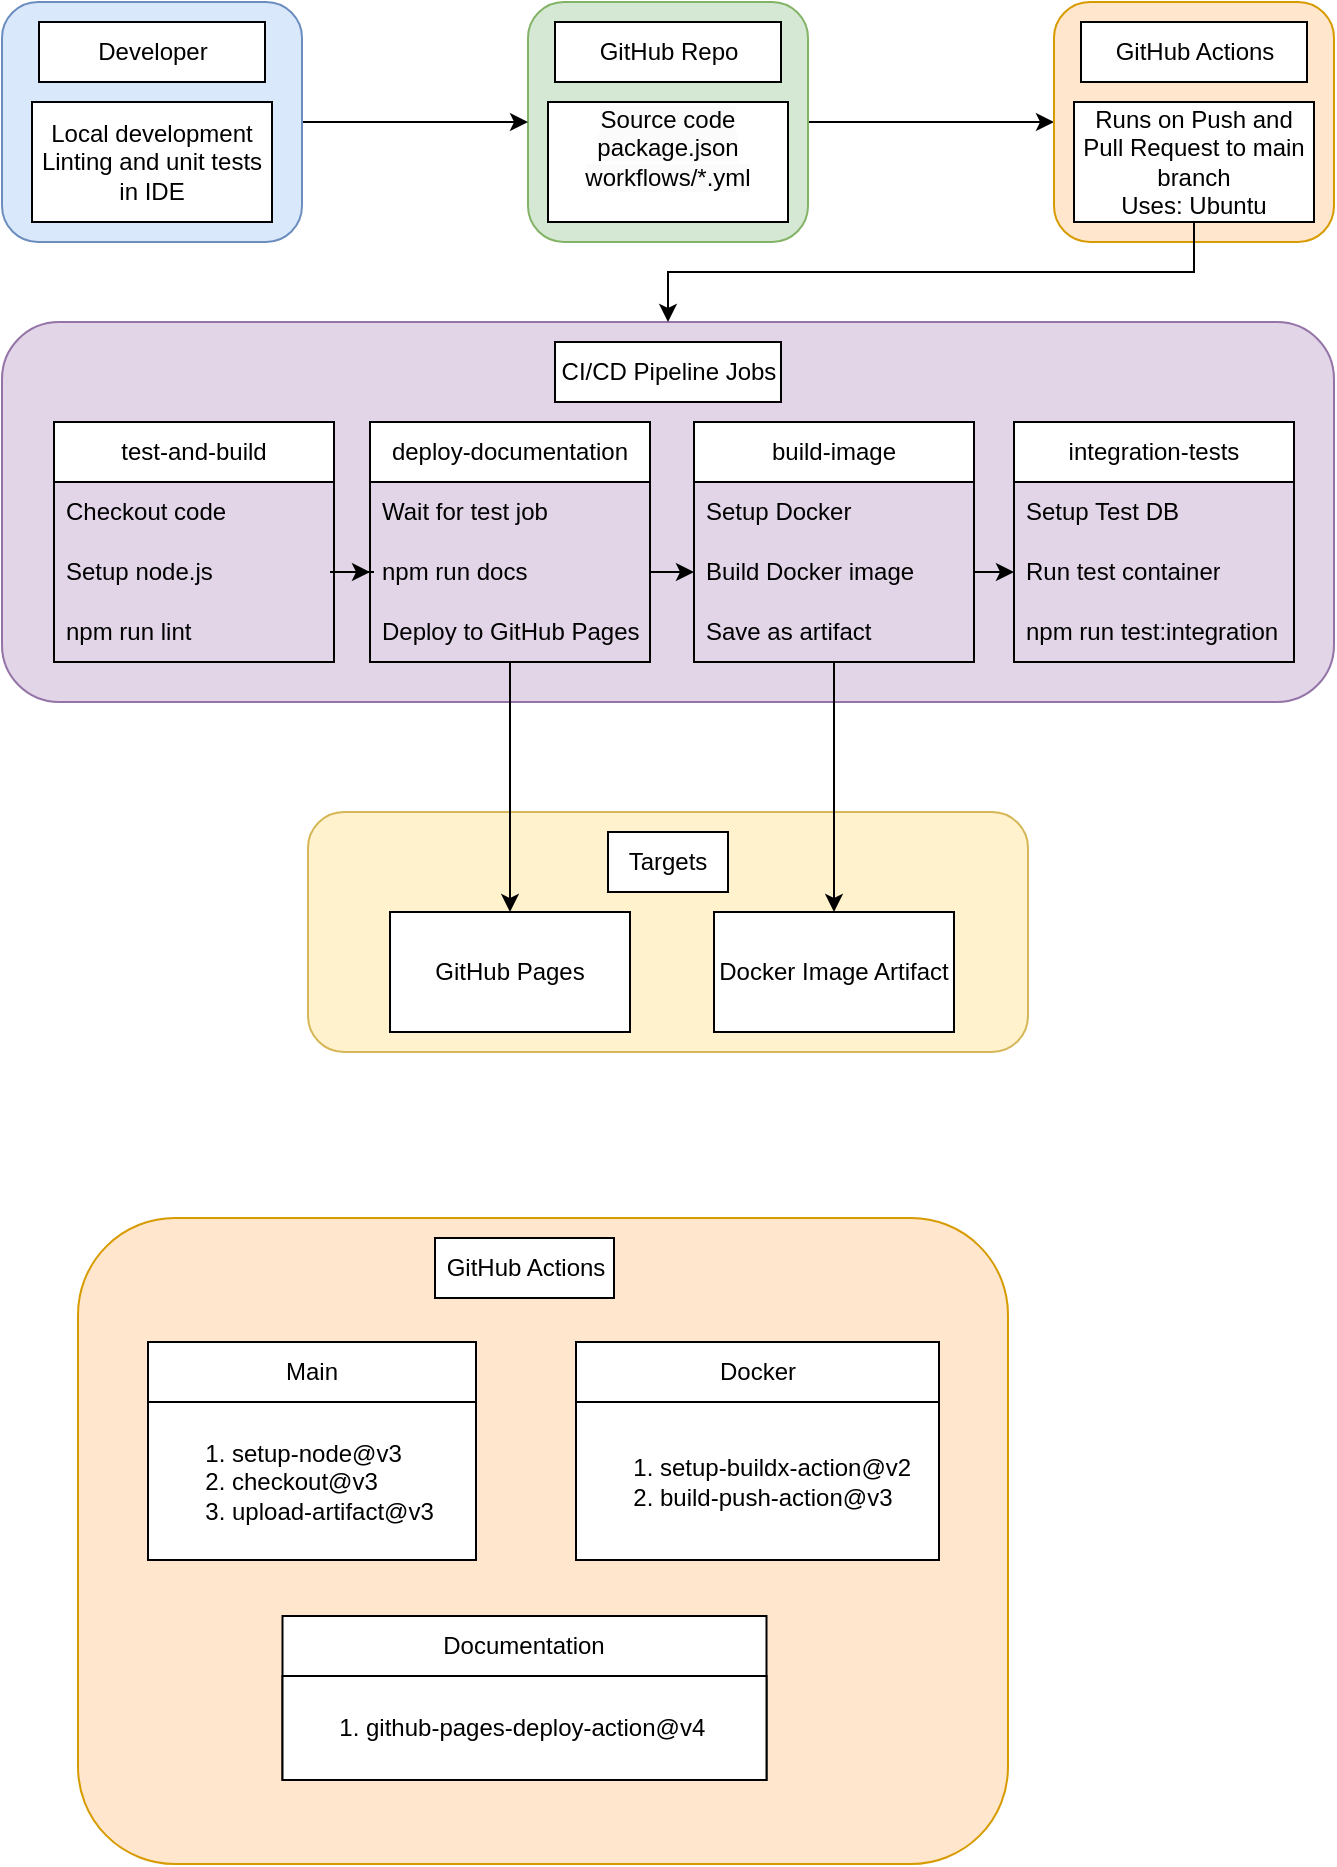<mxfile version="26.1.0">
  <diagram name="Page-1" id="B3QpThRbOsUYzDxGMFVO">
    <mxGraphModel dx="814" dy="506" grid="0" gridSize="10" guides="1" tooltips="1" connect="1" arrows="1" fold="1" page="1" pageScale="1" pageWidth="827" pageHeight="1169" math="0" shadow="0">
      <root>
        <mxCell id="0" />
        <mxCell id="1" parent="0" />
        <mxCell id="GJEbGvXho68b4_iTo__U-31" value="" style="rounded=1;whiteSpace=wrap;html=1;fillColor=#fff2cc;strokeColor=#d6b656;" vertex="1" parent="1">
          <mxGeometry x="267" y="465" width="360" height="120" as="geometry" />
        </mxCell>
        <mxCell id="GJEbGvXho68b4_iTo__U-47" style="edgeStyle=orthogonalEdgeStyle;rounded=0;orthogonalLoop=1;jettySize=auto;html=1;exitX=1;exitY=0.5;exitDx=0;exitDy=0;entryX=0;entryY=0.5;entryDx=0;entryDy=0;" edge="1" parent="1" source="GJEbGvXho68b4_iTo__U-29" target="GJEbGvXho68b4_iTo__U-30">
          <mxGeometry relative="1" as="geometry" />
        </mxCell>
        <mxCell id="GJEbGvXho68b4_iTo__U-29" value="" style="rounded=1;whiteSpace=wrap;html=1;fillColor=#d5e8d4;strokeColor=#82b366;" vertex="1" parent="1">
          <mxGeometry x="377" y="60" width="140" height="120" as="geometry" />
        </mxCell>
        <mxCell id="GJEbGvXho68b4_iTo__U-30" value="" style="rounded=1;whiteSpace=wrap;html=1;fillColor=#ffe6cc;strokeColor=#d79b00;" vertex="1" parent="1">
          <mxGeometry x="640" y="60" width="140" height="120" as="geometry" />
        </mxCell>
        <mxCell id="GJEbGvXho68b4_iTo__U-46" style="edgeStyle=orthogonalEdgeStyle;rounded=0;orthogonalLoop=1;jettySize=auto;html=1;entryX=0;entryY=0.5;entryDx=0;entryDy=0;" edge="1" parent="1" source="GJEbGvXho68b4_iTo__U-1" target="GJEbGvXho68b4_iTo__U-29">
          <mxGeometry relative="1" as="geometry" />
        </mxCell>
        <mxCell id="GJEbGvXho68b4_iTo__U-1" value="" style="rounded=1;whiteSpace=wrap;html=1;fillColor=#dae8fc;strokeColor=#6c8ebf;" vertex="1" parent="1">
          <mxGeometry x="114" y="60" width="150" height="120" as="geometry" />
        </mxCell>
        <mxCell id="GJEbGvXho68b4_iTo__U-4" value="" style="rounded=1;whiteSpace=wrap;html=1;fillColor=#e1d5e7;strokeColor=#9673a6;" vertex="1" parent="1">
          <mxGeometry x="114" y="220" width="666" height="190" as="geometry" />
        </mxCell>
        <mxCell id="GJEbGvXho68b4_iTo__U-6" value="Local development&lt;br&gt;Linting and unit tests in IDE" style="rounded=0;whiteSpace=wrap;html=1;" vertex="1" parent="1">
          <mxGeometry x="129" y="110" width="120" height="60" as="geometry" />
        </mxCell>
        <UserObject label="&#xa;&lt;span style=&quot;color: rgb(0, 0, 0); font-family: Helvetica; font-size: 12px; font-style: normal; font-variant-ligatures: normal; font-variant-caps: normal; font-weight: 400; letter-spacing: normal; orphans: 2; text-align: center; text-indent: 0px; text-transform: none; widows: 2; word-spacing: 0px; -webkit-text-stroke-width: 0px; white-space: normal; background-color: rgb(251, 251, 251); text-decoration-thickness: initial; text-decoration-style: initial; text-decoration-color: initial; display: inline !important; float: none;&quot;&gt;Source code&lt;/span&gt;&lt;br style=&quot;forced-color-adjust: none; color: rgb(0, 0, 0); font-family: Helvetica; font-size: 12px; font-style: normal; font-variant-ligatures: normal; font-variant-caps: normal; font-weight: 400; letter-spacing: normal; orphans: 2; text-align: center; text-indent: 0px; text-transform: none; widows: 2; word-spacing: 0px; -webkit-text-stroke-width: 0px; white-space: normal; background-color: rgb(251, 251, 251); text-decoration-thickness: initial; text-decoration-style: initial; text-decoration-color: initial;&quot;&gt;&lt;span style=&quot;color: rgb(0, 0, 0); font-family: Helvetica; font-size: 12px; font-style: normal; font-variant-ligatures: normal; font-variant-caps: normal; font-weight: 400; letter-spacing: normal; orphans: 2; text-align: center; text-indent: 0px; text-transform: none; widows: 2; word-spacing: 0px; -webkit-text-stroke-width: 0px; white-space: normal; background-color: rgb(251, 251, 251); text-decoration-thickness: initial; text-decoration-style: initial; text-decoration-color: initial; display: inline !important; float: none;&quot;&gt;package.json&lt;/span&gt;&lt;div style=&quot;forced-color-adjust: none; color: rgb(0, 0, 0); font-family: Helvetica; font-size: 12px; font-style: normal; font-variant-ligatures: normal; font-variant-caps: normal; font-weight: 400; letter-spacing: normal; orphans: 2; text-align: center; text-indent: 0px; text-transform: none; widows: 2; word-spacing: 0px; -webkit-text-stroke-width: 0px; white-space: normal; background-color: rgb(251, 251, 251); text-decoration-thickness: initial; text-decoration-style: initial; text-decoration-color: initial;&quot;&gt;workflows/*.yml&lt;/div&gt;&#xa;&#xa;" link="&#xa;&lt;span style=&quot;color: rgb(0, 0, 0); font-family: Helvetica; font-size: 12px; font-style: normal; font-variant-ligatures: normal; font-variant-caps: normal; font-weight: 400; letter-spacing: normal; orphans: 2; text-align: center; text-indent: 0px; text-transform: none; widows: 2; word-spacing: 0px; -webkit-text-stroke-width: 0px; white-space: normal; background-color: rgb(251, 251, 251); text-decoration-thickness: initial; text-decoration-style: initial; text-decoration-color: initial; display: inline !important; float: none;&quot;&gt;Source code&lt;/span&gt;&lt;br style=&quot;forced-color-adjust: none; color: rgb(0, 0, 0); font-family: Helvetica; font-size: 12px; font-style: normal; font-variant-ligatures: normal; font-variant-caps: normal; font-weight: 400; letter-spacing: normal; orphans: 2; text-align: center; text-indent: 0px; text-transform: none; widows: 2; word-spacing: 0px; -webkit-text-stroke-width: 0px; white-space: normal; background-color: rgb(251, 251, 251); text-decoration-thickness: initial; text-decoration-style: initial; text-decoration-color: initial;&quot;&gt;&lt;span style=&quot;color: rgb(0, 0, 0); font-family: Helvetica; font-size: 12px; font-style: normal; font-variant-ligatures: normal; font-variant-caps: normal; font-weight: 400; letter-spacing: normal; orphans: 2; text-align: center; text-indent: 0px; text-transform: none; widows: 2; word-spacing: 0px; -webkit-text-stroke-width: 0px; white-space: normal; background-color: rgb(251, 251, 251); text-decoration-thickness: initial; text-decoration-style: initial; text-decoration-color: initial; display: inline !important; float: none;&quot;&gt;package.json&lt;/span&gt;&lt;div style=&quot;forced-color-adjust: none; color: rgb(0, 0, 0); font-family: Helvetica; font-size: 12px; font-style: normal; font-variant-ligatures: normal; font-variant-caps: normal; font-weight: 400; letter-spacing: normal; orphans: 2; text-align: center; text-indent: 0px; text-transform: none; widows: 2; word-spacing: 0px; -webkit-text-stroke-width: 0px; white-space: normal; background-color: rgb(251, 251, 251); text-decoration-thickness: initial; text-decoration-style: initial; text-decoration-color: initial;&quot;&gt;workflows/*.yml&lt;/div&gt;&#xa;&#xa;" id="GJEbGvXho68b4_iTo__U-7">
          <mxCell style="rounded=0;whiteSpace=wrap;html=1;" vertex="1" parent="1">
            <mxGeometry x="387" y="110" width="120" height="60" as="geometry" />
          </mxCell>
        </UserObject>
        <mxCell id="GJEbGvXho68b4_iTo__U-48" style="edgeStyle=orthogonalEdgeStyle;rounded=0;orthogonalLoop=1;jettySize=auto;html=1;" edge="1" parent="1" source="GJEbGvXho68b4_iTo__U-8" target="GJEbGvXho68b4_iTo__U-4">
          <mxGeometry relative="1" as="geometry" />
        </mxCell>
        <mxCell id="GJEbGvXho68b4_iTo__U-8" value="Runs on Push and Pull Request to main branch&lt;br&gt;Uses: Ubuntu" style="rounded=0;whiteSpace=wrap;html=1;" vertex="1" parent="1">
          <mxGeometry x="650" y="110" width="120" height="60" as="geometry" />
        </mxCell>
        <mxCell id="GJEbGvXho68b4_iTo__U-9" value="test-and-build" style="swimlane;fontStyle=0;childLayout=stackLayout;horizontal=1;startSize=30;horizontalStack=0;resizeParent=1;resizeParentMax=0;resizeLast=0;collapsible=1;marginBottom=0;whiteSpace=wrap;html=1;" vertex="1" parent="1">
          <mxGeometry x="140" y="270" width="140" height="120" as="geometry">
            <mxRectangle x="150" y="240" width="110" height="30" as="alternateBounds" />
          </mxGeometry>
        </mxCell>
        <mxCell id="GJEbGvXho68b4_iTo__U-10" value="Checkout code" style="text;strokeColor=none;fillColor=none;align=left;verticalAlign=middle;spacingLeft=4;spacingRight=4;overflow=hidden;points=[[0,0.5],[1,0.5]];portConstraint=eastwest;rotatable=0;whiteSpace=wrap;html=1;" vertex="1" parent="GJEbGvXho68b4_iTo__U-9">
          <mxGeometry y="30" width="140" height="30" as="geometry" />
        </mxCell>
        <mxCell id="GJEbGvXho68b4_iTo__U-11" value="Setup node.js" style="text;strokeColor=none;fillColor=none;align=left;verticalAlign=middle;spacingLeft=4;spacingRight=4;overflow=hidden;points=[[0,0.5],[1,0.5]];portConstraint=eastwest;rotatable=0;whiteSpace=wrap;html=1;" vertex="1" parent="GJEbGvXho68b4_iTo__U-9">
          <mxGeometry y="60" width="140" height="30" as="geometry" />
        </mxCell>
        <mxCell id="GJEbGvXho68b4_iTo__U-12" value="npm run lint" style="text;strokeColor=none;fillColor=none;align=left;verticalAlign=middle;spacingLeft=4;spacingRight=4;overflow=hidden;points=[[0,0.5],[1,0.5]];portConstraint=eastwest;rotatable=0;whiteSpace=wrap;html=1;" vertex="1" parent="GJEbGvXho68b4_iTo__U-9">
          <mxGeometry y="90" width="140" height="30" as="geometry" />
        </mxCell>
        <mxCell id="GJEbGvXho68b4_iTo__U-50" style="edgeStyle=orthogonalEdgeStyle;rounded=0;orthogonalLoop=1;jettySize=auto;html=1;entryX=0.5;entryY=0;entryDx=0;entryDy=0;" edge="1" parent="1" source="GJEbGvXho68b4_iTo__U-15" target="GJEbGvXho68b4_iTo__U-27">
          <mxGeometry relative="1" as="geometry" />
        </mxCell>
        <mxCell id="GJEbGvXho68b4_iTo__U-15" value="deploy-documentation" style="swimlane;fontStyle=0;childLayout=stackLayout;horizontal=1;startSize=30;horizontalStack=0;resizeParent=1;resizeParentMax=0;resizeLast=0;collapsible=1;marginBottom=0;whiteSpace=wrap;html=1;labelBackgroundColor=default;" vertex="1" parent="1">
          <mxGeometry x="298" y="270" width="140" height="120" as="geometry" />
        </mxCell>
        <mxCell id="GJEbGvXho68b4_iTo__U-16" value="Wait for test job" style="text;strokeColor=none;fillColor=none;align=left;verticalAlign=middle;spacingLeft=4;spacingRight=4;overflow=hidden;points=[[0,0.5],[1,0.5]];portConstraint=eastwest;rotatable=0;whiteSpace=wrap;html=1;" vertex="1" parent="GJEbGvXho68b4_iTo__U-15">
          <mxGeometry y="30" width="140" height="30" as="geometry" />
        </mxCell>
        <mxCell id="GJEbGvXho68b4_iTo__U-17" value="npm run docs" style="text;strokeColor=none;fillColor=none;align=left;verticalAlign=middle;spacingLeft=4;spacingRight=4;overflow=hidden;points=[[0,0.5],[1,0.5]];portConstraint=eastwest;rotatable=0;whiteSpace=wrap;html=1;" vertex="1" parent="GJEbGvXho68b4_iTo__U-15">
          <mxGeometry y="60" width="140" height="30" as="geometry" />
        </mxCell>
        <mxCell id="GJEbGvXho68b4_iTo__U-18" value="Deploy to GitHub Pages" style="text;strokeColor=none;fillColor=none;align=left;verticalAlign=middle;spacingLeft=4;spacingRight=4;overflow=hidden;points=[[0,0.5],[1,0.5]];portConstraint=eastwest;rotatable=0;whiteSpace=wrap;html=1;" vertex="1" parent="GJEbGvXho68b4_iTo__U-15">
          <mxGeometry y="90" width="140" height="30" as="geometry" />
        </mxCell>
        <mxCell id="GJEbGvXho68b4_iTo__U-51" style="edgeStyle=orthogonalEdgeStyle;rounded=0;orthogonalLoop=1;jettySize=auto;html=1;" edge="1" parent="1" source="GJEbGvXho68b4_iTo__U-19" target="GJEbGvXho68b4_iTo__U-28">
          <mxGeometry relative="1" as="geometry" />
        </mxCell>
        <mxCell id="GJEbGvXho68b4_iTo__U-19" value="build-image&lt;span style=&quot;color: rgba(0, 0, 0, 0); font-family: monospace; font-size: 0px; text-align: start; text-wrap-mode: nowrap;&quot;&gt;%3CmxGraphModel%3E%3Croot%3E%3CmxCell%20id%3D%220%22%2F%3E%3CmxCell%20id%3D%221%22%20parent%3D%220%22%2F%3E%3CmxCell%20id%3D%222%22%20value%3D%22test-and-build%22%20style%3D%22swimlane%3BfontStyle%3D0%3BchildLayout%3DstackLayout%3Bhorizontal%3D1%3BstartSize%3D30%3BhorizontalStack%3D0%3BresizeParent%3D1%3BresizeParentMax%3D0%3BresizeLast%3D0%3Bcollapsible%3D1%3BmarginBottom%3D0%3BwhiteSpace%3Dwrap%3Bhtml%3D1%3B%22%20vertex%3D%221%22%20parent%3D%221%22%3E%3CmxGeometry%20x%3D%2220%22%20y%3D%22380%22%20width%3D%22140%22%20height%3D%22120%22%20as%3D%22geometry%22%2F%3E%3C%2FmxCell%3E%3CmxCell%20id%3D%223%22%20value%3D%22Item%201%22%20style%3D%22text%3BstrokeColor%3Dnone%3BfillColor%3Dnone%3Balign%3Dleft%3BverticalAlign%3Dmiddle%3BspacingLeft%3D4%3BspacingRight%3D4%3Boverflow%3Dhidden%3Bpoints%3D%5B%5B0%2C0.5%5D%2C%5B1%2C0.5%5D%5D%3BportConstraint%3Deastwest%3Brotatable%3D0%3BwhiteSpace%3Dwrap%3Bhtml%3D1%3B%22%20vertex%3D%221%22%20parent%3D%222%22%3E%3CmxGeometry%20y%3D%2230%22%20width%3D%22140%22%20height%3D%2230%22%20as%3D%22geometry%22%2F%3E%3C%2FmxCell%3E%3CmxCell%20id%3D%224%22%20value%3D%22Item%202%22%20style%3D%22text%3BstrokeColor%3Dnone%3BfillColor%3Dnone%3Balign%3Dleft%3BverticalAlign%3Dmiddle%3BspacingLeft%3D4%3BspacingRight%3D4%3Boverflow%3Dhidden%3Bpoints%3D%5B%5B0%2C0.5%5D%2C%5B1%2C0.5%5D%5D%3BportConstraint%3Deastwest%3Brotatable%3D0%3BwhiteSpace%3Dwrap%3Bhtml%3D1%3B%22%20vertex%3D%221%22%20parent%3D%222%22%3E%3CmxGeometry%20y%3D%2260%22%20width%3D%22140%22%20height%3D%2230%22%20as%3D%22geometry%22%2F%3E%3C%2FmxCell%3E%3CmxCell%20id%3D%225%22%20value%3D%22Item%203%22%20style%3D%22text%3BstrokeColor%3Dnone%3BfillColor%3Dnone%3Balign%3Dleft%3BverticalAlign%3Dmiddle%3BspacingLeft%3D4%3BspacingRight%3D4%3Boverflow%3Dhidden%3Bpoints%3D%5B%5B0%2C0.5%5D%2C%5B1%2C0.5%5D%5D%3BportConstraint%3Deastwest%3Brotatable%3D0%3BwhiteSpace%3Dwrap%3Bhtml%3D1%3B%22%20vertex%3D%221%22%20parent%3D%222%22%3E%3CmxGeometry%20y%3D%2290%22%20width%3D%22140%22%20height%3D%2230%22%20as%3D%22geometry%22%2F%3E%3C%2FmxCell%3E%3C%2Froot%3E%3C%2FmxGraphModel%3E&lt;/span&gt;" style="swimlane;fontStyle=0;childLayout=stackLayout;horizontal=1;startSize=30;horizontalStack=0;resizeParent=1;resizeParentMax=0;resizeLast=0;collapsible=1;marginBottom=0;whiteSpace=wrap;html=1;" vertex="1" parent="1">
          <mxGeometry x="460" y="270" width="140" height="120" as="geometry" />
        </mxCell>
        <mxCell id="GJEbGvXho68b4_iTo__U-20" value="Setup Docker" style="text;strokeColor=none;fillColor=none;align=left;verticalAlign=middle;spacingLeft=4;spacingRight=4;overflow=hidden;points=[[0,0.5],[1,0.5]];portConstraint=eastwest;rotatable=0;whiteSpace=wrap;html=1;" vertex="1" parent="GJEbGvXho68b4_iTo__U-19">
          <mxGeometry y="30" width="140" height="30" as="geometry" />
        </mxCell>
        <mxCell id="GJEbGvXho68b4_iTo__U-22" value="Build Docker image" style="text;strokeColor=none;fillColor=none;align=left;verticalAlign=middle;spacingLeft=4;spacingRight=4;overflow=hidden;points=[[0,0.5],[1,0.5]];portConstraint=eastwest;rotatable=0;whiteSpace=wrap;html=1;" vertex="1" parent="GJEbGvXho68b4_iTo__U-19">
          <mxGeometry y="60" width="140" height="30" as="geometry" />
        </mxCell>
        <mxCell id="GJEbGvXho68b4_iTo__U-25" value="Save as artifact" style="text;strokeColor=none;fillColor=none;align=left;verticalAlign=middle;spacingLeft=4;spacingRight=4;overflow=hidden;points=[[0,0.5],[1,0.5]];portConstraint=eastwest;rotatable=0;whiteSpace=wrap;html=1;" vertex="1" parent="GJEbGvXho68b4_iTo__U-19">
          <mxGeometry y="90" width="140" height="30" as="geometry" />
        </mxCell>
        <mxCell id="GJEbGvXho68b4_iTo__U-23" value="integration-tests" style="swimlane;fontStyle=0;childLayout=stackLayout;horizontal=1;startSize=30;horizontalStack=0;resizeParent=1;resizeParentMax=0;resizeLast=0;collapsible=1;marginBottom=0;whiteSpace=wrap;html=1;" vertex="1" parent="1">
          <mxGeometry x="620" y="270" width="140" height="120" as="geometry" />
        </mxCell>
        <mxCell id="GJEbGvXho68b4_iTo__U-39" value="Setup Test DB" style="text;strokeColor=none;fillColor=none;align=left;verticalAlign=middle;spacingLeft=4;spacingRight=4;overflow=hidden;points=[[0,0.5],[1,0.5]];portConstraint=eastwest;rotatable=0;whiteSpace=wrap;html=1;" vertex="1" parent="GJEbGvXho68b4_iTo__U-23">
          <mxGeometry y="30" width="140" height="30" as="geometry" />
        </mxCell>
        <mxCell id="GJEbGvXho68b4_iTo__U-26" value="Run test container" style="text;strokeColor=none;fillColor=none;align=left;verticalAlign=middle;spacingLeft=4;spacingRight=4;overflow=hidden;points=[[0,0.5],[1,0.5]];portConstraint=eastwest;rotatable=0;whiteSpace=wrap;html=1;" vertex="1" parent="GJEbGvXho68b4_iTo__U-23">
          <mxGeometry y="60" width="140" height="30" as="geometry" />
        </mxCell>
        <mxCell id="GJEbGvXho68b4_iTo__U-40" value="npm run test:integration" style="text;strokeColor=none;fillColor=none;align=left;verticalAlign=middle;spacingLeft=4;spacingRight=4;overflow=hidden;points=[[0,0.5],[1,0.5]];portConstraint=eastwest;rotatable=0;whiteSpace=wrap;html=1;" vertex="1" parent="GJEbGvXho68b4_iTo__U-23">
          <mxGeometry y="90" width="140" height="30" as="geometry" />
        </mxCell>
        <mxCell id="GJEbGvXho68b4_iTo__U-27" value="GitHub Pages" style="rounded=0;whiteSpace=wrap;html=1;" vertex="1" parent="1">
          <mxGeometry x="308" y="515" width="120" height="60" as="geometry" />
        </mxCell>
        <mxCell id="GJEbGvXho68b4_iTo__U-28" value="Docker Image Artifact" style="rounded=0;whiteSpace=wrap;html=1;" vertex="1" parent="1">
          <mxGeometry x="470" y="515" width="120" height="60" as="geometry" />
        </mxCell>
        <mxCell id="GJEbGvXho68b4_iTo__U-41" value="Targets" style="text;html=1;align=center;verticalAlign=middle;whiteSpace=wrap;rounded=0;fillColor=default;strokeColor=default;" vertex="1" parent="1">
          <mxGeometry x="417" y="475" width="60" height="30" as="geometry" />
        </mxCell>
        <mxCell id="GJEbGvXho68b4_iTo__U-42" value="CI/CD Pipeline Jobs" style="text;html=1;align=center;verticalAlign=middle;whiteSpace=wrap;rounded=0;fillColor=default;strokeColor=default;" vertex="1" parent="1">
          <mxGeometry x="390.5" y="230" width="113" height="30" as="geometry" />
        </mxCell>
        <mxCell id="GJEbGvXho68b4_iTo__U-43" value="Developer" style="text;html=1;align=center;verticalAlign=middle;whiteSpace=wrap;rounded=0;fillColor=default;strokeColor=default;" vertex="1" parent="1">
          <mxGeometry x="132.5" y="70" width="113" height="30" as="geometry" />
        </mxCell>
        <mxCell id="GJEbGvXho68b4_iTo__U-44" value="GitHub Actions" style="text;html=1;align=center;verticalAlign=middle;whiteSpace=wrap;rounded=0;fillColor=default;strokeColor=default;" vertex="1" parent="1">
          <mxGeometry x="653.5" y="70" width="113" height="30" as="geometry" />
        </mxCell>
        <mxCell id="GJEbGvXho68b4_iTo__U-45" value="GitHub Repo" style="text;html=1;align=center;verticalAlign=middle;whiteSpace=wrap;rounded=0;fillColor=default;strokeColor=default;" vertex="1" parent="1">
          <mxGeometry x="390.5" y="70" width="113" height="30" as="geometry" />
        </mxCell>
        <mxCell id="GJEbGvXho68b4_iTo__U-49" style="edgeStyle=orthogonalEdgeStyle;rounded=0;orthogonalLoop=1;jettySize=auto;html=1;exitX=1;exitY=0.5;exitDx=0;exitDy=0;" edge="1" parent="1" source="GJEbGvXho68b4_iTo__U-11" target="GJEbGvXho68b4_iTo__U-17">
          <mxGeometry relative="1" as="geometry" />
        </mxCell>
        <mxCell id="GJEbGvXho68b4_iTo__U-52" style="edgeStyle=orthogonalEdgeStyle;rounded=0;orthogonalLoop=1;jettySize=auto;html=1;exitX=1;exitY=0.5;exitDx=0;exitDy=0;entryX=0;entryY=0.5;entryDx=0;entryDy=0;" edge="1" parent="1" source="GJEbGvXho68b4_iTo__U-17" target="GJEbGvXho68b4_iTo__U-22">
          <mxGeometry relative="1" as="geometry" />
        </mxCell>
        <mxCell id="GJEbGvXho68b4_iTo__U-53" style="edgeStyle=orthogonalEdgeStyle;rounded=0;orthogonalLoop=1;jettySize=auto;html=1;exitX=1;exitY=0.5;exitDx=0;exitDy=0;entryX=0;entryY=0.5;entryDx=0;entryDy=0;" edge="1" parent="1" source="GJEbGvXho68b4_iTo__U-22" target="GJEbGvXho68b4_iTo__U-26">
          <mxGeometry relative="1" as="geometry" />
        </mxCell>
        <mxCell id="GJEbGvXho68b4_iTo__U-54" value="" style="rounded=1;whiteSpace=wrap;html=1;fillColor=#ffe6cc;strokeColor=#d79b00;" vertex="1" parent="1">
          <mxGeometry x="152" y="668" width="465" height="323" as="geometry" />
        </mxCell>
        <mxCell id="GJEbGvXho68b4_iTo__U-56" value="GitHub Actions" style="text;html=1;align=center;verticalAlign=middle;whiteSpace=wrap;rounded=0;fillColor=default;strokeColor=default;" vertex="1" parent="1">
          <mxGeometry x="330.5" y="678" width="89.5" height="30" as="geometry" />
        </mxCell>
        <mxCell id="GJEbGvXho68b4_iTo__U-59" value="Main" style="swimlane;fontStyle=0;childLayout=stackLayout;horizontal=1;startSize=30;horizontalStack=0;resizeParent=1;resizeParentMax=0;resizeLast=0;collapsible=1;marginBottom=0;whiteSpace=wrap;html=1;" vertex="1" parent="1">
          <mxGeometry x="187" y="730" width="164" height="109" as="geometry" />
        </mxCell>
        <mxCell id="GJEbGvXho68b4_iTo__U-67" value="&lt;ol&gt;&lt;li&gt;&lt;span style=&quot;color: rgba(0, 0, 0, 0); font-family: monospace; font-size: 0px; text-wrap-mode: nowrap;&quot;&gt;%3CmxGraphModel%3E%3Croot%3E%3CmxCell%20id%3D%220%22%2F%3E%3CmxCell%20id%3D%221%22%20parent%3D%220%22%2F%3E%3CmxCell%20id%3D%222%22%20value%3D%22Item%201%22%20style%3D%22text%3BstrokeColor%3Dnone%3BfillColor%3Dnone%3Balign%3Dleft%3BverticalAlign%3Dmiddle%3BspacingLeft%3D4%3BspacingRight%3D4%3Boverflow%3Dhidden%3Bpoints%3D%5B%5B0%2C0.5%5D%2C%5B1%2C0.5%5D%5D%3BportConstraint%3Deastwest%3Brotatable%3D0%3BwhiteSpace%3Dwrap%3Bhtml%3D1%3B%22%20vertex%3D%221%22%20parent%3D%221%22%3E%3CmxGeometry%20x%3D%22152%22%20y%3D%22852%22%20width%3D%22140%22%20height%3D%2230%22%20as%3D%22geometry%22%2F%3E%3C%2FmxCell%3E%3C%2Froot%3E%3C%2FmxGraphModel%3Ese&lt;/span&gt;setup-node@v3&lt;/li&gt;&lt;li&gt;&lt;span style=&quot;color: rgba(0, 0, 0, 0); font-family: monospace; font-size: 0px; text-wrap-mode: nowrap;&quot;&gt;%3CmxGraphModel%3E%3Croot%3E%3CmxCell%20id%3D%220%22%2F%3E%3CmxCell%20id%3D%221%22%20parent%3D%220%22%2F%3E%3CmxCell%20id%3D%222%22%20value%3D%22Item%201%22%20style%3D%22text%3BstrokeColor%3Dnone%3BfillColor%3Dnone%3Balign%3Dleft%3BverticalAlign%3Dmiddle%3BspacingLeft%3D4%3BspacingRight%3D4%3Boverflow%3Dhidden%3Bpoints%3D%5B%5B0%2C0.5%5D%2C%5B1%2C0.5%5D%5D%3BportConstraint%3Deastwest%3Brotatable%3D0%3BwhiteSpace%3Dwrap%3Bhtml%3D1%3B%22%20vertex%3D%221%22%20parent%3D%221%22%3E%3CmxGeometry%20x%3D%22152%22%20y%3D%22852%22%20width%3D%22140%22%20height%3D%2230%22%20as%3D%22geometry%22%2F%3E%3C%2FmxCell%3E%3C%2Froot%3E%3C%2FmxGraphModel%3E&lt;/span&gt;checkout@v3&lt;/li&gt;&lt;li&gt;upload-artifact@v3&lt;/li&gt;&lt;/ol&gt;" style="rounded=0;whiteSpace=wrap;html=1;align=left;" vertex="1" parent="GJEbGvXho68b4_iTo__U-59">
          <mxGeometry y="30" width="164" height="79" as="geometry" />
        </mxCell>
        <mxCell id="GJEbGvXho68b4_iTo__U-68" value="Documentation" style="swimlane;fontStyle=0;childLayout=stackLayout;horizontal=1;startSize=30;horizontalStack=0;resizeParent=1;resizeParentMax=0;resizeLast=0;collapsible=1;marginBottom=0;whiteSpace=wrap;html=1;" vertex="1" parent="1">
          <mxGeometry x="254.25" y="867" width="242" height="82" as="geometry" />
        </mxCell>
        <mxCell id="GJEbGvXho68b4_iTo__U-69" value="&lt;ol&gt;&lt;li&gt;github-pages-deploy-action@v4&lt;/li&gt;&lt;/ol&gt;" style="rounded=0;whiteSpace=wrap;html=1;align=left;" vertex="1" parent="GJEbGvXho68b4_iTo__U-68">
          <mxGeometry y="30" width="242" height="52" as="geometry" />
        </mxCell>
        <mxCell id="GJEbGvXho68b4_iTo__U-70" value="Docker" style="swimlane;fontStyle=0;childLayout=stackLayout;horizontal=1;startSize=30;horizontalStack=0;resizeParent=1;resizeParentMax=0;resizeLast=0;collapsible=1;marginBottom=0;whiteSpace=wrap;html=1;" vertex="1" parent="1">
          <mxGeometry x="401" y="730" width="181.5" height="109" as="geometry" />
        </mxCell>
        <mxCell id="GJEbGvXho68b4_iTo__U-71" value="&lt;ol&gt;&lt;li&gt;&lt;span style=&quot;color: rgba(0, 0, 0, 0); font-family: monospace; font-size: 0px; text-wrap-mode: nowrap;&quot;&gt;%3CmxGraphModel%3E%3Croot%3E%3CmxCell%20id%3D%220%22%2F%3E%3CmxCell%20id%3D%221%22%20parent%3D%220%22%2F%3E%3CmxCell%20id%3D%222%22%20value%3D%22Item%201%22%20style%3D%22text%3BstrokeColor%3Dnone%3BfillColor%3Dnone%3Balign%3Dleft%3BverticalAlign%3Dmiddle%3BspacingLeft%3D4%3BspacingRight%3D4%3Boverflow%3Dhidden%3Bpoints%3D%5B%5B0%2C0.5%5D%2C%5B1%2C0.5%5D%5D%3BportConstraint%3Deastwest%3Brotatable%3D0%3BwhiteSpace%3Dwrap%3Bhtml%3D1%3B%22%20vertex%3D%221%22%20parent%3D%221%22%3E%3CmxGeometry%20x%3D%22152%22%20y%3D%22852%22%20width%3D%22140%22%20height%3D%2230%22%20as%3D%22geometry%22%2F%3E%3C%2FmxCell%3E%3C%2Froot%3E%3C%2FmxGraphModel%3Ese&lt;/span&gt;setup-buildx-action@v2&lt;/li&gt;&lt;li&gt;&lt;span style=&quot;color: rgba(0, 0, 0, 0); font-family: monospace; font-size: 0px; text-wrap-mode: nowrap;&quot;&gt;%3CmxGraphModel%3E%3Croot%3E%3CmxCell%20id%3D%220%22%2F%3E%3CmxCell%20id%3D%221%22%20parent%3D%220%22%2F%3E%3CmxCell%20id%3D%222%22%20value%3D%22Item%201%22%20style%3D%22text%3BstrokeColor%3Dnone%3BfillColor%3Dnone%3Balign%3Dleft%3BverticalAlign%3Dmiddle%3BspacingLeft%3D4%3BspacingRight%3D4%3Boverflow%3Dhidden%3Bpoints%3D%5B%5B0%2C0.5%5D%2C%5B1%2C0.5%5D%5D%3BportConstraint%3Deastwest%3Brotatable%3D0%3BwhiteSpace%3Dwrap%3Bhtml%3D1%3B%22%20vertex%3D%221%22%20parent%3D%221%22%3E%3CmxGeometry%20x%3D%22152%22%20y%3D%22852%22%20width%3D%22140%22%20height%3D%2230%22%20as%3D%22geometry%22%2F%3E%3C%2FmxCell%3E%3C%2Froot%3E%3C%2FmxGraphModel%3E&lt;/span&gt;build-push-action@v3&lt;/li&gt;&lt;/ol&gt;" style="rounded=0;whiteSpace=wrap;html=1;align=left;" vertex="1" parent="GJEbGvXho68b4_iTo__U-70">
          <mxGeometry y="30" width="181.5" height="79" as="geometry" />
        </mxCell>
      </root>
    </mxGraphModel>
  </diagram>
</mxfile>
